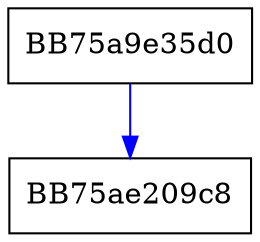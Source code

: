 digraph get_last_error {
  node [shape="box"];
  graph [splines=ortho];
  BB75a9e35d0 -> BB75ae209c8 [color="blue"];
}